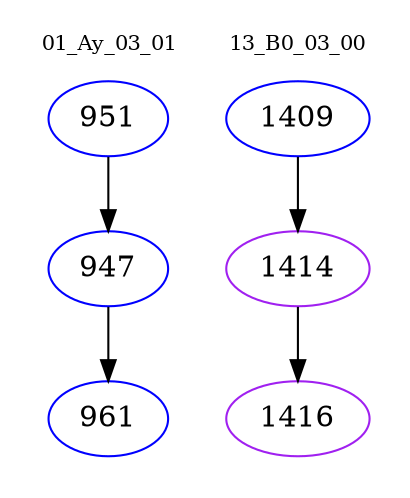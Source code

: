 digraph{
subgraph cluster_0 {
color = white
label = "01_Ay_03_01";
fontsize=10;
T0_951 [label="951", color="blue"]
T0_951 -> T0_947 [color="black"]
T0_947 [label="947", color="blue"]
T0_947 -> T0_961 [color="black"]
T0_961 [label="961", color="blue"]
}
subgraph cluster_1 {
color = white
label = "13_B0_03_00";
fontsize=10;
T1_1409 [label="1409", color="blue"]
T1_1409 -> T1_1414 [color="black"]
T1_1414 [label="1414", color="purple"]
T1_1414 -> T1_1416 [color="black"]
T1_1416 [label="1416", color="purple"]
}
}
